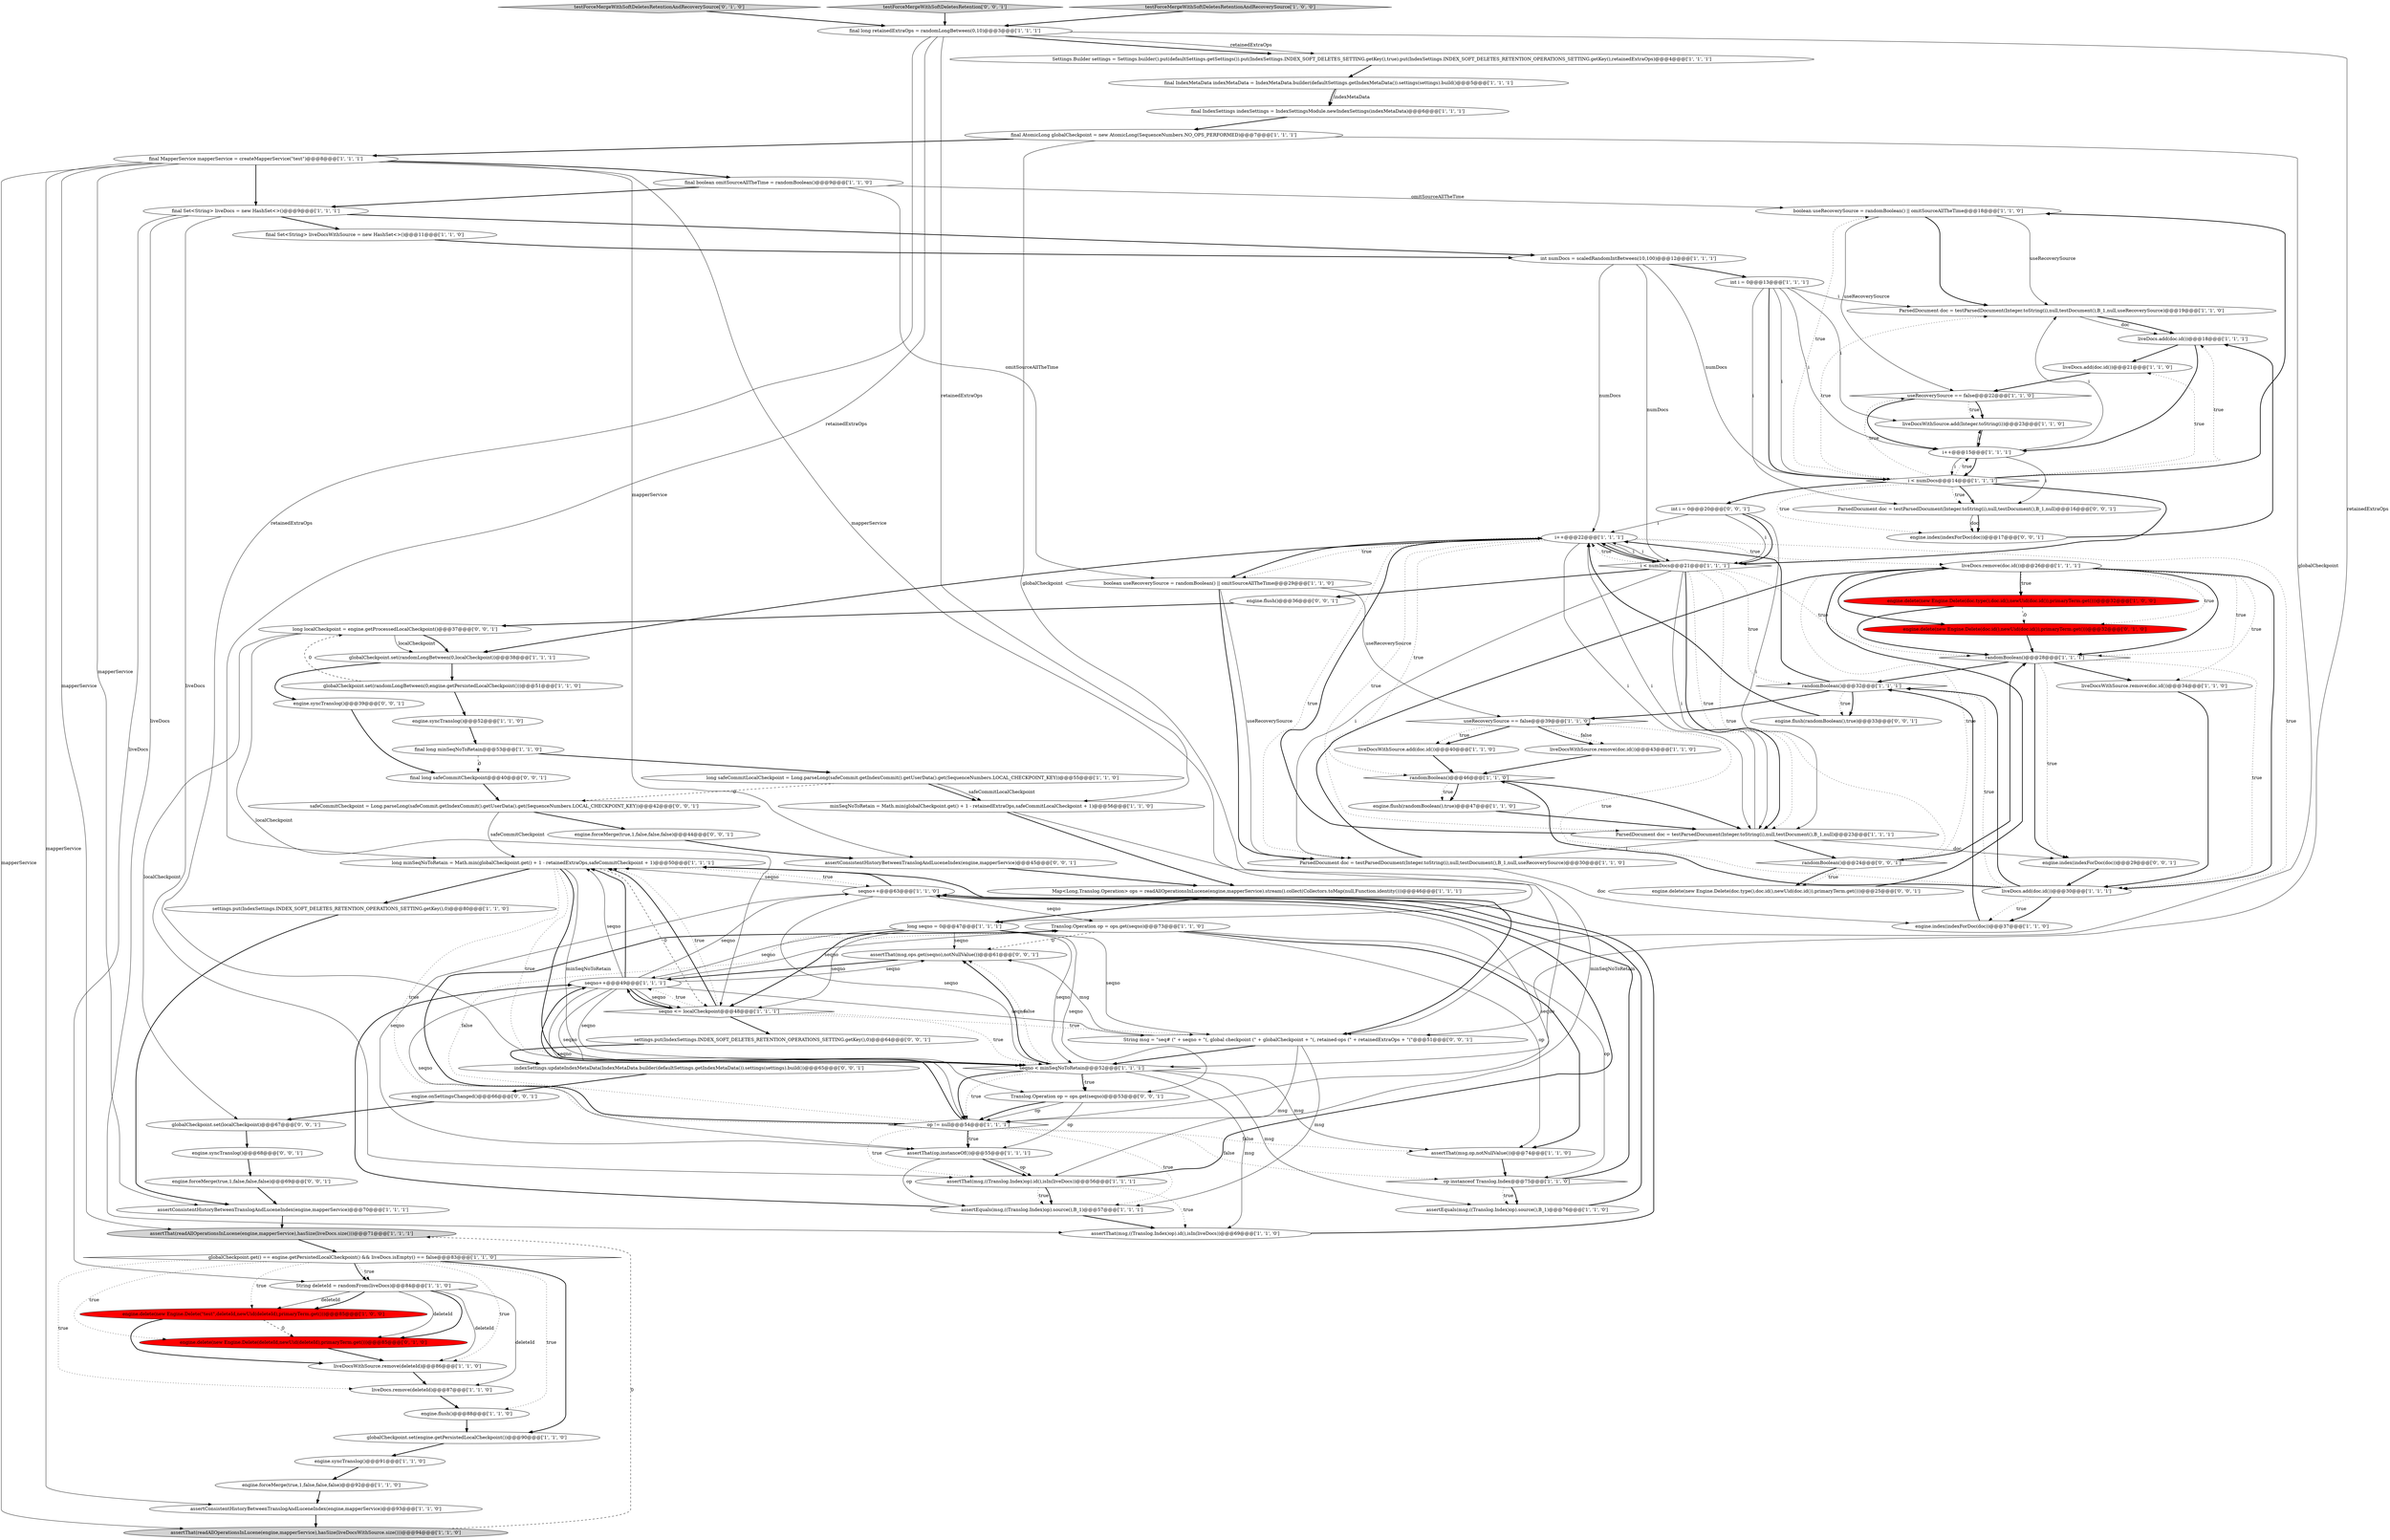digraph {
48 [style = filled, label = "boolean useRecoverySource = randomBoolean() || omitSourceAllTheTime@@@18@@@['1', '1', '0']", fillcolor = white, shape = ellipse image = "AAA0AAABBB1BBB"];
76 [style = filled, label = "safeCommitCheckpoint = Long.parseLong(safeCommit.getIndexCommit().getUserData().get(SequenceNumbers.LOCAL_CHECKPOINT_KEY))@@@42@@@['0', '0', '1']", fillcolor = white, shape = ellipse image = "AAA0AAABBB3BBB"];
23 [style = filled, label = "final IndexMetaData indexMetaData = IndexMetaData.builder(defaultSettings.getIndexMetaData()).settings(settings).build()@@@5@@@['1', '1', '1']", fillcolor = white, shape = ellipse image = "AAA0AAABBB1BBB"];
41 [style = filled, label = "assertThat(msg,((Translog.Index)op).id(),isIn(liveDocs))@@@56@@@['1', '1', '1']", fillcolor = white, shape = ellipse image = "AAA0AAABBB1BBB"];
43 [style = filled, label = "assertThat(readAllOperationsInLucene(engine,mapperService),hasSize(liveDocsWithSource.size()))@@@94@@@['1', '1', '0']", fillcolor = lightgray, shape = ellipse image = "AAA0AAABBB1BBB"];
35 [style = filled, label = "useRecoverySource == false@@@39@@@['1', '1', '0']", fillcolor = white, shape = diamond image = "AAA0AAABBB1BBB"];
50 [style = filled, label = "int numDocs = scaledRandomIntBetween(10,100)@@@12@@@['1', '1', '1']", fillcolor = white, shape = ellipse image = "AAA0AAABBB1BBB"];
17 [style = filled, label = "engine.flush(randomBoolean(),true)@@@47@@@['1', '1', '0']", fillcolor = white, shape = ellipse image = "AAA0AAABBB1BBB"];
67 [style = filled, label = "Translog.Operation op = ops.get(seqno)@@@73@@@['1', '1', '0']", fillcolor = white, shape = ellipse image = "AAA0AAABBB1BBB"];
58 [style = filled, label = "liveDocsWithSource.add(Integer.toString(i))@@@23@@@['1', '1', '0']", fillcolor = white, shape = ellipse image = "AAA0AAABBB1BBB"];
54 [style = filled, label = "engine.flush()@@@88@@@['1', '1', '0']", fillcolor = white, shape = ellipse image = "AAA0AAABBB1BBB"];
78 [style = filled, label = "engine.index(indexForDoc(doc))@@@17@@@['0', '0', '1']", fillcolor = white, shape = ellipse image = "AAA0AAABBB3BBB"];
64 [style = filled, label = "liveDocs.add(doc.id())@@@21@@@['1', '1', '0']", fillcolor = white, shape = ellipse image = "AAA0AAABBB1BBB"];
5 [style = filled, label = "final Set<String> liveDocs = new HashSet<>()@@@9@@@['1', '1', '1']", fillcolor = white, shape = ellipse image = "AAA0AAABBB1BBB"];
62 [style = filled, label = "randomBoolean()@@@32@@@['1', '1', '1']", fillcolor = white, shape = diamond image = "AAA0AAABBB1BBB"];
91 [style = filled, label = "engine.syncTranslog()@@@39@@@['0', '0', '1']", fillcolor = white, shape = ellipse image = "AAA0AAABBB3BBB"];
44 [style = filled, label = "ParsedDocument doc = testParsedDocument(Integer.toString(i),null,testDocument(),B_1,null,useRecoverySource)@@@19@@@['1', '1', '0']", fillcolor = white, shape = ellipse image = "AAA0AAABBB1BBB"];
52 [style = filled, label = "assertEquals(msg,((Translog.Index)op).source(),B_1)@@@57@@@['1', '1', '1']", fillcolor = white, shape = ellipse image = "AAA0AAABBB1BBB"];
40 [style = filled, label = "op instanceof Translog.Index@@@75@@@['1', '1', '0']", fillcolor = white, shape = diamond image = "AAA0AAABBB1BBB"];
45 [style = filled, label = "engine.index(indexForDoc(doc))@@@37@@@['1', '1', '0']", fillcolor = white, shape = ellipse image = "AAA0AAABBB1BBB"];
63 [style = filled, label = "final AtomicLong globalCheckpoint = new AtomicLong(SequenceNumbers.NO_OPS_PERFORMED)@@@7@@@['1', '1', '1']", fillcolor = white, shape = ellipse image = "AAA0AAABBB1BBB"];
92 [style = filled, label = "engine.flush(randomBoolean(),true)@@@33@@@['0', '0', '1']", fillcolor = white, shape = ellipse image = "AAA0AAABBB3BBB"];
46 [style = filled, label = "liveDocsWithSource.remove(doc.id())@@@43@@@['1', '1', '0']", fillcolor = white, shape = ellipse image = "AAA0AAABBB1BBB"];
42 [style = filled, label = "globalCheckpoint.set(randomLongBetween(0,engine.getPersistedLocalCheckpoint()))@@@51@@@['1', '1', '0']", fillcolor = white, shape = ellipse image = "AAA0AAABBB1BBB"];
32 [style = filled, label = "i < numDocs@@@14@@@['1', '1', '1']", fillcolor = white, shape = diamond image = "AAA0AAABBB1BBB"];
13 [style = filled, label = "settings.put(IndexSettings.INDEX_SOFT_DELETES_RETENTION_OPERATIONS_SETTING.getKey(),0)@@@80@@@['1', '1', '0']", fillcolor = white, shape = ellipse image = "AAA0AAABBB1BBB"];
30 [style = filled, label = "i++@@@22@@@['1', '1', '1']", fillcolor = white, shape = ellipse image = "AAA0AAABBB1BBB"];
93 [style = filled, label = "engine.delete(new Engine.Delete(doc.type(),doc.id(),newUid(doc.id()),primaryTerm.get()))@@@25@@@['0', '0', '1']", fillcolor = white, shape = ellipse image = "AAA0AAABBB3BBB"];
97 [style = filled, label = "settings.put(IndexSettings.INDEX_SOFT_DELETES_RETENTION_OPERATIONS_SETTING.getKey(),0)@@@64@@@['0', '0', '1']", fillcolor = white, shape = ellipse image = "AAA0AAABBB3BBB"];
26 [style = filled, label = "assertConsistentHistoryBetweenTranslogAndLuceneIndex(engine,mapperService)@@@93@@@['1', '1', '0']", fillcolor = white, shape = ellipse image = "AAA0AAABBB1BBB"];
74 [style = filled, label = "testForceMergeWithSoftDeletesRetentionAndRecoverySource['0', '1', '0']", fillcolor = lightgray, shape = diamond image = "AAA0AAABBB2BBB"];
49 [style = filled, label = "seqno++@@@63@@@['1', '1', '0']", fillcolor = white, shape = ellipse image = "AAA0AAABBB1BBB"];
94 [style = filled, label = "assertConsistentHistoryBetweenTranslogAndLuceneIndex(engine,mapperService)@@@45@@@['0', '0', '1']", fillcolor = white, shape = ellipse image = "AAA0AAABBB3BBB"];
65 [style = filled, label = "liveDocs.remove(doc.id())@@@26@@@['1', '1', '1']", fillcolor = white, shape = ellipse image = "AAA0AAABBB1BBB"];
57 [style = filled, label = "liveDocs.add(doc.id())@@@18@@@['1', '1', '1']", fillcolor = white, shape = ellipse image = "AAA0AAABBB1BBB"];
98 [style = filled, label = "indexSettings.updateIndexMetaData(IndexMetaData.builder(defaultSettings.getIndexMetaData()).settings(settings).build())@@@65@@@['0', '0', '1']", fillcolor = white, shape = ellipse image = "AAA0AAABBB3BBB"];
7 [style = filled, label = "int i = 0@@@13@@@['1', '1', '1']", fillcolor = white, shape = ellipse image = "AAA0AAABBB1BBB"];
85 [style = filled, label = "String msg = \"seq# (\" + seqno + \"(, global checkpoint (\" + globalCheckpoint + \"(, retained-ops (\" + retainedExtraOps + \"(\"@@@51@@@['0', '0', '1']", fillcolor = white, shape = ellipse image = "AAA0AAABBB3BBB"];
11 [style = filled, label = "ParsedDocument doc = testParsedDocument(Integer.toString(i),null,testDocument(),B_1,null)@@@23@@@['1', '1', '1']", fillcolor = white, shape = ellipse image = "AAA0AAABBB1BBB"];
20 [style = filled, label = "String deleteId = randomFrom(liveDocs)@@@84@@@['1', '1', '0']", fillcolor = white, shape = ellipse image = "AAA0AAABBB1BBB"];
27 [style = filled, label = "i < numDocs@@@21@@@['1', '1', '1']", fillcolor = white, shape = diamond image = "AAA0AAABBB1BBB"];
14 [style = filled, label = "i++@@@15@@@['1', '1', '1']", fillcolor = white, shape = ellipse image = "AAA0AAABBB1BBB"];
29 [style = filled, label = "final boolean omitSourceAllTheTime = randomBoolean()@@@9@@@['1', '1', '0']", fillcolor = white, shape = ellipse image = "AAA0AAABBB1BBB"];
66 [style = filled, label = "engine.delete(new Engine.Delete(doc.type(),doc.id(),newUid(doc.id()),primaryTerm.get()))@@@32@@@['1', '0', '0']", fillcolor = red, shape = ellipse image = "AAA1AAABBB1BBB"];
73 [style = filled, label = "engine.delete(new Engine.Delete(doc.id(),newUid(doc.id()),primaryTerm.get()))@@@32@@@['0', '1', '0']", fillcolor = red, shape = ellipse image = "AAA1AAABBB2BBB"];
71 [style = filled, label = "assertThat(msg,((Translog.Index)op).id(),isIn(liveDocs))@@@69@@@['1', '1', '0']", fillcolor = white, shape = ellipse image = "AAA0AAABBB1BBB"];
37 [style = filled, label = "globalCheckpoint.get() == engine.getPersistedLocalCheckpoint() && liveDocs.isEmpty() == false@@@83@@@['1', '1', '0']", fillcolor = white, shape = diamond image = "AAA0AAABBB1BBB"];
12 [style = filled, label = "minSeqNoToRetain = Math.min(globalCheckpoint.get() + 1 - retainedExtraOps,safeCommitLocalCheckpoint + 1)@@@56@@@['1', '1', '0']", fillcolor = white, shape = ellipse image = "AAA0AAABBB1BBB"];
21 [style = filled, label = "globalCheckpoint.set(randomLongBetween(0,localCheckpoint))@@@38@@@['1', '1', '1']", fillcolor = white, shape = ellipse image = "AAA0AAABBB1BBB"];
9 [style = filled, label = "final long minSeqNoToRetain@@@53@@@['1', '1', '0']", fillcolor = white, shape = ellipse image = "AAA0AAABBB1BBB"];
88 [style = filled, label = "assertThat(msg,ops.get(seqno),notNullValue())@@@61@@@['0', '0', '1']", fillcolor = white, shape = ellipse image = "AAA0AAABBB3BBB"];
22 [style = filled, label = "assertThat(op,instanceOf())@@@55@@@['1', '1', '1']", fillcolor = white, shape = ellipse image = "AAA0AAABBB1BBB"];
16 [style = filled, label = "useRecoverySource == false@@@22@@@['1', '1', '0']", fillcolor = white, shape = diamond image = "AAA0AAABBB1BBB"];
51 [style = filled, label = "ParsedDocument doc = testParsedDocument(Integer.toString(i),null,testDocument(),B_1,null,useRecoverySource)@@@30@@@['1', '1', '0']", fillcolor = white, shape = ellipse image = "AAA0AAABBB1BBB"];
25 [style = filled, label = "seqno < minSeqNoToRetain@@@52@@@['1', '1', '1']", fillcolor = white, shape = diamond image = "AAA0AAABBB1BBB"];
28 [style = filled, label = "randomBoolean()@@@28@@@['1', '1', '1']", fillcolor = white, shape = diamond image = "AAA0AAABBB1BBB"];
4 [style = filled, label = "final IndexSettings indexSettings = IndexSettingsModule.newIndexSettings(indexMetaData)@@@6@@@['1', '1', '1']", fillcolor = white, shape = ellipse image = "AAA0AAABBB1BBB"];
3 [style = filled, label = "liveDocs.remove(deleteId)@@@87@@@['1', '1', '0']", fillcolor = white, shape = ellipse image = "AAA0AAABBB1BBB"];
47 [style = filled, label = "globalCheckpoint.set(engine.getPersistedLocalCheckpoint())@@@90@@@['1', '1', '0']", fillcolor = white, shape = ellipse image = "AAA0AAABBB1BBB"];
38 [style = filled, label = "seqno <= localCheckpoint@@@48@@@['1', '1', '1']", fillcolor = white, shape = diamond image = "AAA0AAABBB1BBB"];
34 [style = filled, label = "final MapperService mapperService = createMapperService(\"test\")@@@8@@@['1', '1', '1']", fillcolor = white, shape = ellipse image = "AAA0AAABBB1BBB"];
77 [style = filled, label = "engine.index(indexForDoc(doc))@@@29@@@['0', '0', '1']", fillcolor = white, shape = ellipse image = "AAA0AAABBB3BBB"];
19 [style = filled, label = "Settings.Builder settings = Settings.builder().put(defaultSettings.getSettings()).put(IndexSettings.INDEX_SOFT_DELETES_SETTING.getKey(),true).put(IndexSettings.INDEX_SOFT_DELETES_RETENTION_OPERATIONS_SETTING.getKey(),retainedExtraOps)@@@4@@@['1', '1', '1']", fillcolor = white, shape = ellipse image = "AAA0AAABBB1BBB"];
24 [style = filled, label = "long seqno = 0@@@47@@@['1', '1', '1']", fillcolor = white, shape = ellipse image = "AAA0AAABBB1BBB"];
36 [style = filled, label = "randomBoolean()@@@46@@@['1', '1', '0']", fillcolor = white, shape = diamond image = "AAA0AAABBB1BBB"];
55 [style = filled, label = "assertThat(msg,op,notNullValue())@@@74@@@['1', '1', '0']", fillcolor = white, shape = ellipse image = "AAA0AAABBB1BBB"];
69 [style = filled, label = "seqno++@@@49@@@['1', '1', '1']", fillcolor = white, shape = ellipse image = "AAA0AAABBB1BBB"];
0 [style = filled, label = "long minSeqNoToRetain = Math.min(globalCheckpoint.get() + 1 - retainedExtraOps,safeCommitCheckpoint + 1)@@@50@@@['1', '1', '1']", fillcolor = white, shape = ellipse image = "AAA0AAABBB1BBB"];
75 [style = filled, label = "engine.delete(new Engine.Delete(deleteId,newUid(deleteId),primaryTerm.get()))@@@85@@@['0', '1', '0']", fillcolor = red, shape = ellipse image = "AAA1AAABBB2BBB"];
79 [style = filled, label = "randomBoolean()@@@24@@@['0', '0', '1']", fillcolor = white, shape = diamond image = "AAA0AAABBB3BBB"];
89 [style = filled, label = "testForceMergeWithSoftDeletesRetention['0', '0', '1']", fillcolor = lightgray, shape = diamond image = "AAA0AAABBB3BBB"];
70 [style = filled, label = "final Set<String> liveDocsWithSource = new HashSet<>()@@@11@@@['1', '1', '0']", fillcolor = white, shape = ellipse image = "AAA0AAABBB1BBB"];
39 [style = filled, label = "liveDocsWithSource.add(doc.id())@@@40@@@['1', '1', '0']", fillcolor = white, shape = ellipse image = "AAA0AAABBB1BBB"];
81 [style = filled, label = "engine.onSettingsChanged()@@@66@@@['0', '0', '1']", fillcolor = white, shape = ellipse image = "AAA0AAABBB3BBB"];
10 [style = filled, label = "assertConsistentHistoryBetweenTranslogAndLuceneIndex(engine,mapperService)@@@70@@@['1', '1', '1']", fillcolor = white, shape = ellipse image = "AAA0AAABBB1BBB"];
60 [style = filled, label = "liveDocs.add(doc.id())@@@30@@@['1', '1', '1']", fillcolor = white, shape = ellipse image = "AAA0AAABBB1BBB"];
33 [style = filled, label = "assertThat(readAllOperationsInLucene(engine,mapperService),hasSize(liveDocs.size()))@@@71@@@['1', '1', '1']", fillcolor = lightgray, shape = ellipse image = "AAA0AAABBB1BBB"];
6 [style = filled, label = "boolean useRecoverySource = randomBoolean() || omitSourceAllTheTime@@@29@@@['1', '1', '0']", fillcolor = white, shape = ellipse image = "AAA0AAABBB1BBB"];
80 [style = filled, label = "ParsedDocument doc = testParsedDocument(Integer.toString(i),null,testDocument(),B_1,null)@@@16@@@['0', '0', '1']", fillcolor = white, shape = ellipse image = "AAA0AAABBB3BBB"];
72 [style = filled, label = "engine.syncTranslog()@@@52@@@['1', '1', '0']", fillcolor = white, shape = ellipse image = "AAA0AAABBB1BBB"];
8 [style = filled, label = "engine.forceMerge(true,1,false,false,false)@@@92@@@['1', '1', '0']", fillcolor = white, shape = ellipse image = "AAA0AAABBB1BBB"];
1 [style = filled, label = "engine.syncTranslog()@@@91@@@['1', '1', '0']", fillcolor = white, shape = ellipse image = "AAA0AAABBB1BBB"];
95 [style = filled, label = "engine.forceMerge(true,1,false,false,false)@@@44@@@['0', '0', '1']", fillcolor = white, shape = ellipse image = "AAA0AAABBB3BBB"];
99 [style = filled, label = "engine.flush()@@@36@@@['0', '0', '1']", fillcolor = white, shape = ellipse image = "AAA0AAABBB3BBB"];
90 [style = filled, label = "int i = 0@@@20@@@['0', '0', '1']", fillcolor = white, shape = ellipse image = "AAA0AAABBB3BBB"];
86 [style = filled, label = "engine.syncTranslog()@@@68@@@['0', '0', '1']", fillcolor = white, shape = ellipse image = "AAA0AAABBB3BBB"];
96 [style = filled, label = "long localCheckpoint = engine.getProcessedLocalCheckpoint()@@@37@@@['0', '0', '1']", fillcolor = white, shape = ellipse image = "AAA0AAABBB3BBB"];
31 [style = filled, label = "final long retainedExtraOps = randomLongBetween(0,10)@@@3@@@['1', '1', '1']", fillcolor = white, shape = ellipse image = "AAA0AAABBB1BBB"];
84 [style = filled, label = "final long safeCommitCheckpoint@@@40@@@['0', '0', '1']", fillcolor = white, shape = ellipse image = "AAA0AAABBB3BBB"];
68 [style = filled, label = "long safeCommitLocalCheckpoint = Long.parseLong(safeCommit.getIndexCommit().getUserData().get(SequenceNumbers.LOCAL_CHECKPOINT_KEY))@@@55@@@['1', '1', '0']", fillcolor = white, shape = ellipse image = "AAA0AAABBB1BBB"];
2 [style = filled, label = "testForceMergeWithSoftDeletesRetentionAndRecoverySource['1', '0', '0']", fillcolor = lightgray, shape = diamond image = "AAA0AAABBB1BBB"];
53 [style = filled, label = "engine.delete(new Engine.Delete(\"test\",deleteId,newUid(deleteId),primaryTerm.get()))@@@85@@@['1', '0', '0']", fillcolor = red, shape = ellipse image = "AAA1AAABBB1BBB"];
59 [style = filled, label = "liveDocsWithSource.remove(doc.id())@@@34@@@['1', '1', '0']", fillcolor = white, shape = ellipse image = "AAA0AAABBB1BBB"];
61 [style = filled, label = "assertEquals(msg,((Translog.Index)op).source(),B_1)@@@76@@@['1', '1', '0']", fillcolor = white, shape = ellipse image = "AAA0AAABBB1BBB"];
87 [style = filled, label = "globalCheckpoint.set(localCheckpoint)@@@67@@@['0', '0', '1']", fillcolor = white, shape = ellipse image = "AAA0AAABBB3BBB"];
56 [style = filled, label = "liveDocsWithSource.remove(deleteId)@@@86@@@['1', '1', '0']", fillcolor = white, shape = ellipse image = "AAA0AAABBB1BBB"];
82 [style = filled, label = "engine.forceMerge(true,1,false,false,false)@@@69@@@['0', '0', '1']", fillcolor = white, shape = ellipse image = "AAA0AAABBB3BBB"];
83 [style = filled, label = "Translog.Operation op = ops.get(seqno)@@@53@@@['0', '0', '1']", fillcolor = white, shape = ellipse image = "AAA0AAABBB3BBB"];
15 [style = filled, label = "op != null@@@54@@@['1', '1', '1']", fillcolor = white, shape = diamond image = "AAA0AAABBB1BBB"];
18 [style = filled, label = "Map<Long,Translog.Operation> ops = readAllOperationsInLucene(engine,mapperService).stream().collect(Collectors.toMap(null,Function.identity()))@@@46@@@['1', '1', '1']", fillcolor = white, shape = ellipse image = "AAA0AAABBB1BBB"];
31->25 [style = solid, label="retainedExtraOps"];
75->56 [style = bold, label=""];
7->32 [style = bold, label=""];
65->60 [style = bold, label=""];
69->88 [style = solid, label="seqno"];
40->49 [style = bold, label=""];
29->5 [style = bold, label=""];
21->42 [style = bold, label=""];
69->38 [style = bold, label=""];
0->13 [style = bold, label=""];
4->63 [style = bold, label=""];
52->71 [style = bold, label=""];
14->44 [style = solid, label="i"];
34->33 [style = solid, label="mapperService"];
69->0 [style = bold, label=""];
11->30 [style = solid, label="i"];
56->3 [style = bold, label=""];
69->0 [style = solid, label="seqno"];
55->40 [style = bold, label=""];
74->31 [style = bold, label=""];
63->34 [style = bold, label=""];
57->14 [style = bold, label=""];
28->62 [style = bold, label=""];
37->3 [style = dotted, label="true"];
94->18 [style = bold, label=""];
25->88 [style = bold, label=""];
5->41 [style = solid, label="liveDocs"];
64->16 [style = bold, label=""];
49->0 [style = bold, label=""];
30->6 [style = bold, label=""];
60->35 [style = dotted, label="true"];
20->53 [style = solid, label="deleteId"];
0->25 [style = dotted, label="true"];
0->38 [style = dashed, label="0"];
36->11 [style = bold, label=""];
44->57 [style = solid, label="doc"];
96->38 [style = solid, label="localCheckpoint"];
88->69 [style = bold, label=""];
38->69 [style = dotted, label="true"];
96->21 [style = bold, label=""];
49->67 [style = solid, label="seqno"];
0->25 [style = bold, label=""];
45->62 [style = bold, label=""];
52->69 [style = bold, label=""];
12->18 [style = bold, label=""];
50->32 [style = solid, label="numDocs"];
77->60 [style = bold, label=""];
25->15 [style = bold, label=""];
71->49 [style = bold, label=""];
16->14 [style = bold, label=""];
65->66 [style = dotted, label="true"];
36->17 [style = bold, label=""];
97->98 [style = bold, label=""];
16->58 [style = dotted, label="true"];
7->58 [style = solid, label="i"];
66->28 [style = bold, label=""];
62->92 [style = bold, label=""];
49->0 [style = solid, label="seqno"];
28->77 [style = dotted, label="true"];
66->73 [style = dashed, label="0"];
37->54 [style = dotted, label="true"];
2->31 [style = bold, label=""];
61->49 [style = bold, label=""];
40->61 [style = bold, label=""];
65->28 [style = dotted, label="true"];
34->24 [style = solid, label="mapperService"];
27->11 [style = solid, label="i"];
25->88 [style = dotted, label="false"];
67->88 [style = dashed, label="0"];
67->55 [style = solid, label="op"];
59->60 [style = bold, label=""];
65->73 [style = bold, label=""];
69->25 [style = solid, label="seqno"];
48->16 [style = solid, label="useRecoverySource"];
69->83 [style = solid, label="seqno"];
24->38 [style = solid, label="seqno"];
62->30 [style = bold, label=""];
27->30 [style = bold, label=""];
85->25 [style = bold, label=""];
30->27 [style = bold, label=""];
30->6 [style = dotted, label="true"];
22->41 [style = bold, label=""];
90->27 [style = solid, label="i"];
15->67 [style = bold, label=""];
24->83 [style = solid, label="seqno"];
23->4 [style = solid, label="indexMetaData"];
69->49 [style = solid, label="seqno"];
46->36 [style = bold, label=""];
26->43 [style = bold, label=""];
65->66 [style = bold, label=""];
41->49 [style = bold, label=""];
24->38 [style = bold, label=""];
38->97 [style = bold, label=""];
48->44 [style = bold, label=""];
30->27 [style = solid, label="i"];
42->72 [style = bold, label=""];
83->15 [style = bold, label=""];
68->12 [style = bold, label=""];
15->40 [style = dotted, label="false"];
92->30 [style = bold, label=""];
83->22 [style = solid, label="op"];
62->92 [style = dotted, label="true"];
20->75 [style = bold, label=""];
32->80 [style = bold, label=""];
3->54 [style = bold, label=""];
30->11 [style = solid, label="i"];
21->91 [style = bold, label=""];
25->15 [style = dotted, label="true"];
15->41 [style = dotted, label="true"];
34->10 [style = solid, label="mapperService"];
25->55 [style = solid, label="msg"];
27->11 [style = bold, label=""];
25->83 [style = bold, label=""];
6->35 [style = solid, label="useRecoverySource"];
69->85 [style = solid, label="seqno"];
30->51 [style = dotted, label="true"];
37->75 [style = dotted, label="true"];
50->27 [style = solid, label="numDocs"];
38->69 [style = bold, label=""];
76->95 [style = bold, label=""];
38->0 [style = bold, label=""];
9->84 [style = dashed, label="0"];
20->75 [style = solid, label="deleteId"];
60->62 [style = dotted, label="true"];
37->20 [style = dotted, label="true"];
32->48 [style = bold, label=""];
53->56 [style = bold, label=""];
69->22 [style = solid, label="seqno"];
20->56 [style = solid, label="deleteId"];
68->76 [style = dashed, label="0"];
41->52 [style = dotted, label="true"];
5->71 [style = solid, label="liveDocs"];
28->59 [style = bold, label=""];
6->51 [style = solid, label="useRecoverySource"];
72->9 [style = bold, label=""];
11->30 [style = bold, label=""];
27->51 [style = solid, label="i"];
30->60 [style = dotted, label="true"];
14->58 [style = solid, label="i"];
14->32 [style = solid, label="i"];
83->15 [style = solid, label="op"];
44->57 [style = bold, label=""];
37->47 [style = bold, label=""];
47->1 [style = bold, label=""];
81->87 [style = bold, label=""];
70->50 [style = bold, label=""];
34->26 [style = solid, label="mapperService"];
34->29 [style = bold, label=""];
13->10 [style = bold, label=""];
18->24 [style = bold, label=""];
1->8 [style = bold, label=""];
48->44 [style = solid, label="useRecoverySource"];
98->81 [style = bold, label=""];
65->59 [style = dotted, label="true"];
27->30 [style = solid, label="i"];
11->51 [style = solid, label="i"];
80->78 [style = solid, label="doc"];
32->57 [style = dotted, label="true"];
58->14 [style = bold, label=""];
37->56 [style = dotted, label="true"];
6->51 [style = bold, label=""];
35->39 [style = bold, label=""];
49->15 [style = solid, label="seqno"];
9->68 [style = bold, label=""];
49->22 [style = solid, label="seqno"];
93->65 [style = bold, label=""];
32->27 [style = bold, label=""];
15->55 [style = dotted, label="false"];
38->25 [style = dotted, label="true"];
90->30 [style = solid, label="i"];
62->35 [style = bold, label=""];
89->31 [style = bold, label=""];
85->88 [style = solid, label="msg"];
27->79 [style = dotted, label="true"];
32->14 [style = dotted, label="true"];
11->79 [style = bold, label=""];
29->6 [style = solid, label="omitSourceAllTheTime"];
30->36 [style = dotted, label="true"];
90->11 [style = solid, label="i"];
15->22 [style = bold, label=""];
14->80 [style = solid, label="i"];
34->94 [style = solid, label="mapperService"];
24->69 [style = solid, label="seqno"];
31->19 [style = solid, label="retainedExtraOps"];
32->80 [style = dotted, label="true"];
30->21 [style = bold, label=""];
20->3 [style = solid, label="deleteId"];
65->28 [style = bold, label=""];
31->0 [style = solid, label="retainedExtraOps"];
5->20 [style = solid, label="liveDocs"];
86->82 [style = bold, label=""];
32->78 [style = dotted, label="true"];
29->48 [style = solid, label="omitSourceAllTheTime"];
11->77 [style = solid, label="doc"];
43->33 [style = dashed, label="0"];
60->36 [style = bold, label=""];
79->28 [style = bold, label=""];
28->60 [style = dotted, label="true"];
51->65 [style = bold, label=""];
25->61 [style = solid, label="msg"];
68->12 [style = solid, label="safeCommitLocalCheckpoint"];
10->33 [style = bold, label=""];
84->76 [style = bold, label=""];
63->25 [style = solid, label="globalCheckpoint"];
25->71 [style = solid, label="msg"];
30->65 [style = dotted, label="true"];
91->84 [style = bold, label=""];
87->86 [style = bold, label=""];
33->37 [style = bold, label=""];
14->32 [style = bold, label=""];
30->11 [style = dotted, label="true"];
32->44 [style = dotted, label="true"];
7->80 [style = solid, label="i"];
67->40 [style = solid, label="op"];
35->46 [style = dotted, label="false"];
31->19 [style = bold, label=""];
25->83 [style = dotted, label="true"];
16->58 [style = bold, label=""];
7->14 [style = solid, label="i"];
22->52 [style = solid, label="op"];
96->87 [style = solid, label="localCheckpoint"];
22->41 [style = solid, label="op"];
35->39 [style = dotted, label="true"];
37->53 [style = dotted, label="true"];
5->70 [style = bold, label=""];
7->32 [style = solid, label="i"];
32->64 [style = dotted, label="true"];
57->64 [style = bold, label=""];
31->12 [style = solid, label="retainedExtraOps"];
69->15 [style = solid, label="seqno"];
79->93 [style = dotted, label="true"];
24->25 [style = solid, label="seqno"];
69->67 [style = solid, label="seqno"];
34->5 [style = bold, label=""];
15->69 [style = bold, label=""];
0->15 [style = dotted, label="true"];
41->71 [style = dotted, label="true"];
85->41 [style = solid, label="msg"];
51->45 [style = solid, label="doc"];
0->25 [style = solid, label="minSeqNoToRetain"];
99->96 [style = bold, label=""];
76->0 [style = solid, label="safeCommitCheckpoint"];
37->20 [style = bold, label=""];
23->4 [style = bold, label=""];
32->90 [style = bold, label=""];
27->99 [style = bold, label=""];
38->85 [style = dotted, label="true"];
8->26 [style = bold, label=""];
50->7 [style = bold, label=""];
60->45 [style = dotted, label="true"];
15->22 [style = dotted, label="true"];
24->85 [style = solid, label="seqno"];
38->0 [style = dotted, label="true"];
24->88 [style = solid, label="seqno"];
20->53 [style = bold, label=""];
73->28 [style = bold, label=""];
85->52 [style = solid, label="msg"];
15->52 [style = dotted, label="true"];
82->10 [style = bold, label=""];
12->15 [style = solid, label="minSeqNoToRetain"];
41->52 [style = bold, label=""];
15->67 [style = dotted, label="false"];
60->45 [style = bold, label=""];
27->11 [style = dotted, label="true"];
53->75 [style = dashed, label="0"];
95->94 [style = bold, label=""];
27->28 [style = dotted, label="true"];
7->44 [style = solid, label="i"];
67->55 [style = bold, label=""];
54->47 [style = bold, label=""];
80->78 [style = bold, label=""];
78->57 [style = bold, label=""];
32->48 [style = dotted, label="true"];
0->49 [style = dotted, label="true"];
27->30 [style = dotted, label="true"];
63->85 [style = solid, label="globalCheckpoint"];
28->77 [style = bold, label=""];
36->17 [style = dotted, label="true"];
49->25 [style = solid, label="seqno"];
42->96 [style = dashed, label="0"];
19->23 [style = bold, label=""];
40->61 [style = dotted, label="true"];
0->85 [style = bold, label=""];
65->73 [style = dotted, label="true"];
27->62 [style = dotted, label="true"];
90->27 [style = bold, label=""];
34->43 [style = solid, label="mapperService"];
50->30 [style = solid, label="numDocs"];
96->21 [style = solid, label="localCheckpoint"];
69->38 [style = solid, label="seqno"];
31->85 [style = solid, label="retainedExtraOps"];
5->50 [style = bold, label=""];
60->62 [style = bold, label=""];
32->16 [style = dotted, label="true"];
39->36 [style = bold, label=""];
79->93 [style = bold, label=""];
79->65 [style = dotted, label="true"];
17->11 [style = bold, label=""];
35->46 [style = bold, label=""];
}
